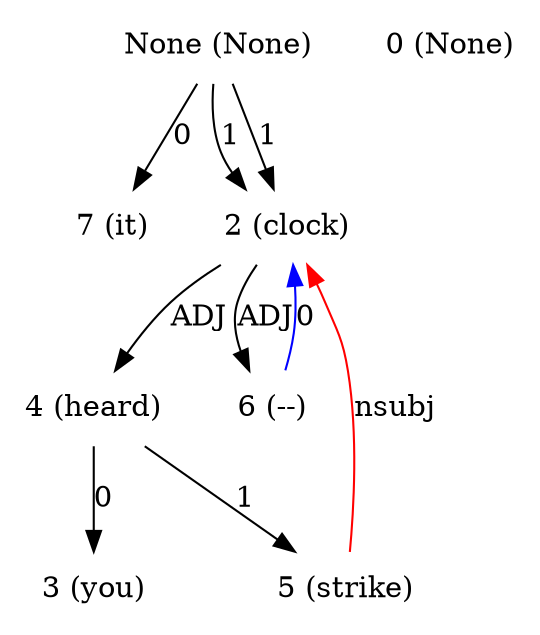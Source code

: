 digraph G{
edge [dir=forward]
node [shape=plaintext]

None [label="None (None)"]
None -> 7 [label="0"]
None [label="None (None)"]
None -> 2 [label="1"]
None [label="None (None)"]
None -> 2 [label="1"]
0 [label="0 (None)"]
2 [label="2 (clock)"]
2 -> 4 [label="ADJ"]
2 -> 6 [label="ADJ"]
5 -> 2 [label="nsubj", color="red"]
3 [label="3 (you)"]
4 [label="4 (heard)"]
4 -> 5 [label="1"]
4 -> 3 [label="0"]
5 [label="5 (strike)"]
6 [label="6 (--)"]
6 -> 2 [label="0", color="blue"]
7 [label="7 (it)"]
}
